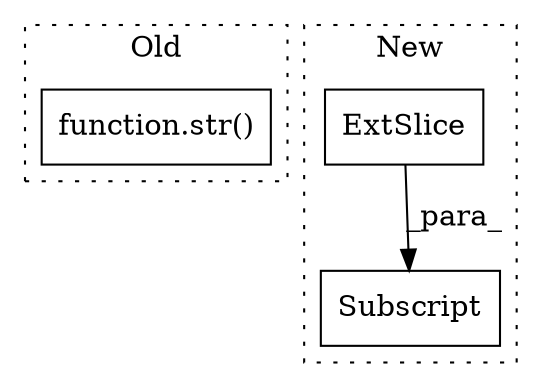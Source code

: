 digraph G {
subgraph cluster0 {
1 [label="function.str()" a="75" s="14084,14089" l="4,1" shape="box"];
label = "Old";
style="dotted";
}
subgraph cluster1 {
2 [label="ExtSlice" a="85" s="14190" l="6" shape="box"];
3 [label="Subscript" a="63" s="14190,0" l="27,0" shape="box"];
label = "New";
style="dotted";
}
2 -> 3 [label="_para_"];
}